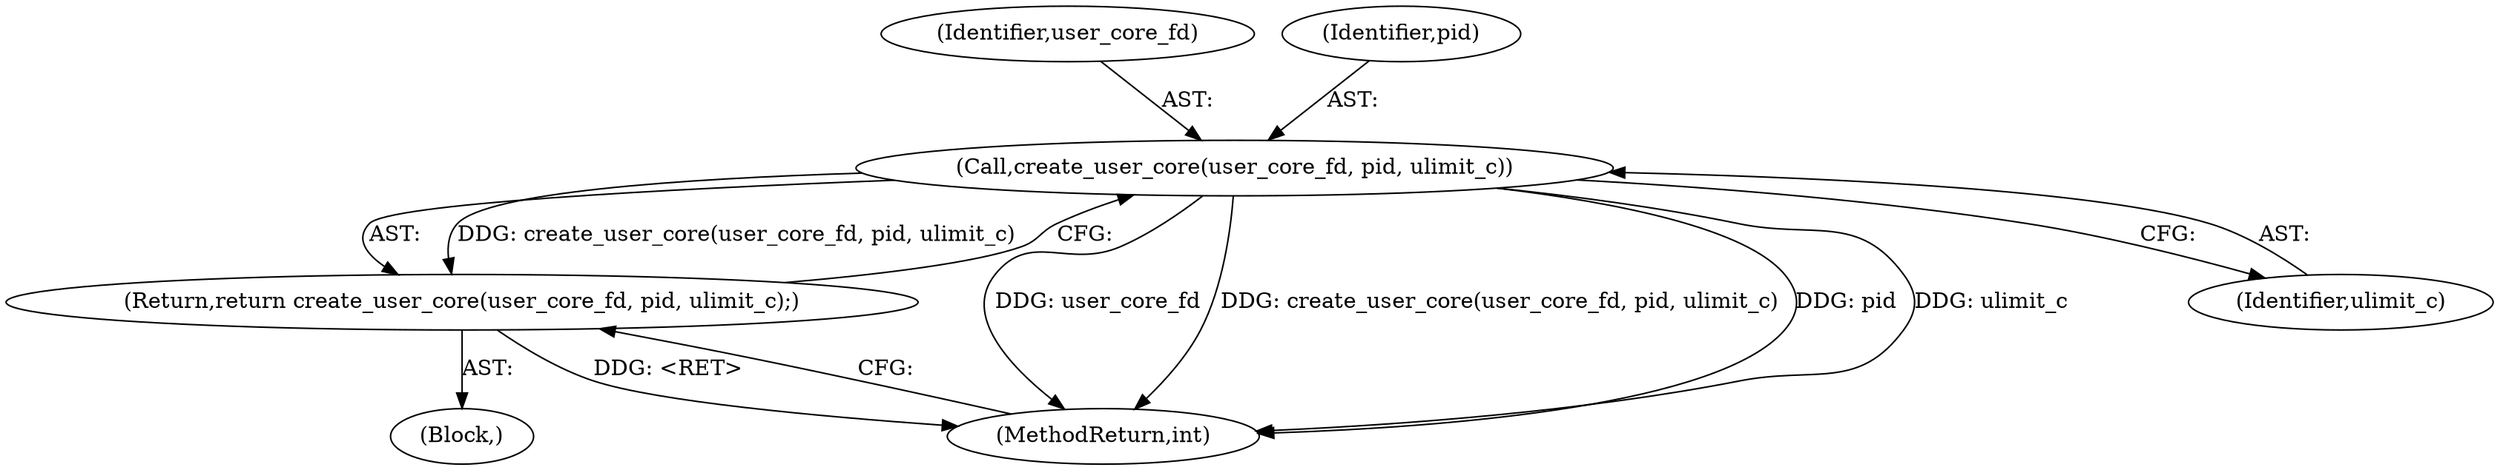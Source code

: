 digraph "0_abrt_3c1b60cfa62d39e5fff5a53a5bc53dae189e740e@API" {
"1001421" [label="(Call,create_user_core(user_core_fd, pid, ulimit_c))"];
"1001420" [label="(Return,return create_user_core(user_core_fd, pid, ulimit_c);)"];
"1001447" [label="(MethodReturn,int)"];
"1001422" [label="(Identifier,user_core_fd)"];
"1001419" [label="(Block,)"];
"1001424" [label="(Identifier,ulimit_c)"];
"1001421" [label="(Call,create_user_core(user_core_fd, pid, ulimit_c))"];
"1001423" [label="(Identifier,pid)"];
"1001420" [label="(Return,return create_user_core(user_core_fd, pid, ulimit_c);)"];
"1001421" -> "1001420"  [label="AST: "];
"1001421" -> "1001424"  [label="CFG: "];
"1001422" -> "1001421"  [label="AST: "];
"1001423" -> "1001421"  [label="AST: "];
"1001424" -> "1001421"  [label="AST: "];
"1001420" -> "1001421"  [label="CFG: "];
"1001421" -> "1001447"  [label="DDG: user_core_fd"];
"1001421" -> "1001447"  [label="DDG: create_user_core(user_core_fd, pid, ulimit_c)"];
"1001421" -> "1001447"  [label="DDG: pid"];
"1001421" -> "1001447"  [label="DDG: ulimit_c"];
"1001421" -> "1001420"  [label="DDG: create_user_core(user_core_fd, pid, ulimit_c)"];
"1001420" -> "1001419"  [label="AST: "];
"1001447" -> "1001420"  [label="CFG: "];
"1001420" -> "1001447"  [label="DDG: <RET>"];
}
